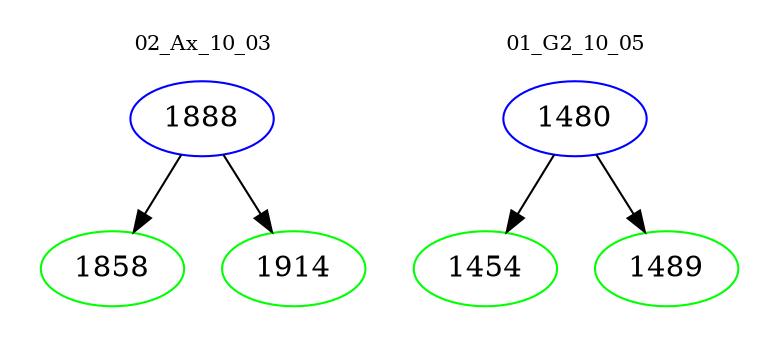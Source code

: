 digraph{
subgraph cluster_0 {
color = white
label = "02_Ax_10_03";
fontsize=10;
T0_1888 [label="1888", color="blue"]
T0_1888 -> T0_1858 [color="black"]
T0_1858 [label="1858", color="green"]
T0_1888 -> T0_1914 [color="black"]
T0_1914 [label="1914", color="green"]
}
subgraph cluster_1 {
color = white
label = "01_G2_10_05";
fontsize=10;
T1_1480 [label="1480", color="blue"]
T1_1480 -> T1_1454 [color="black"]
T1_1454 [label="1454", color="green"]
T1_1480 -> T1_1489 [color="black"]
T1_1489 [label="1489", color="green"]
}
}
